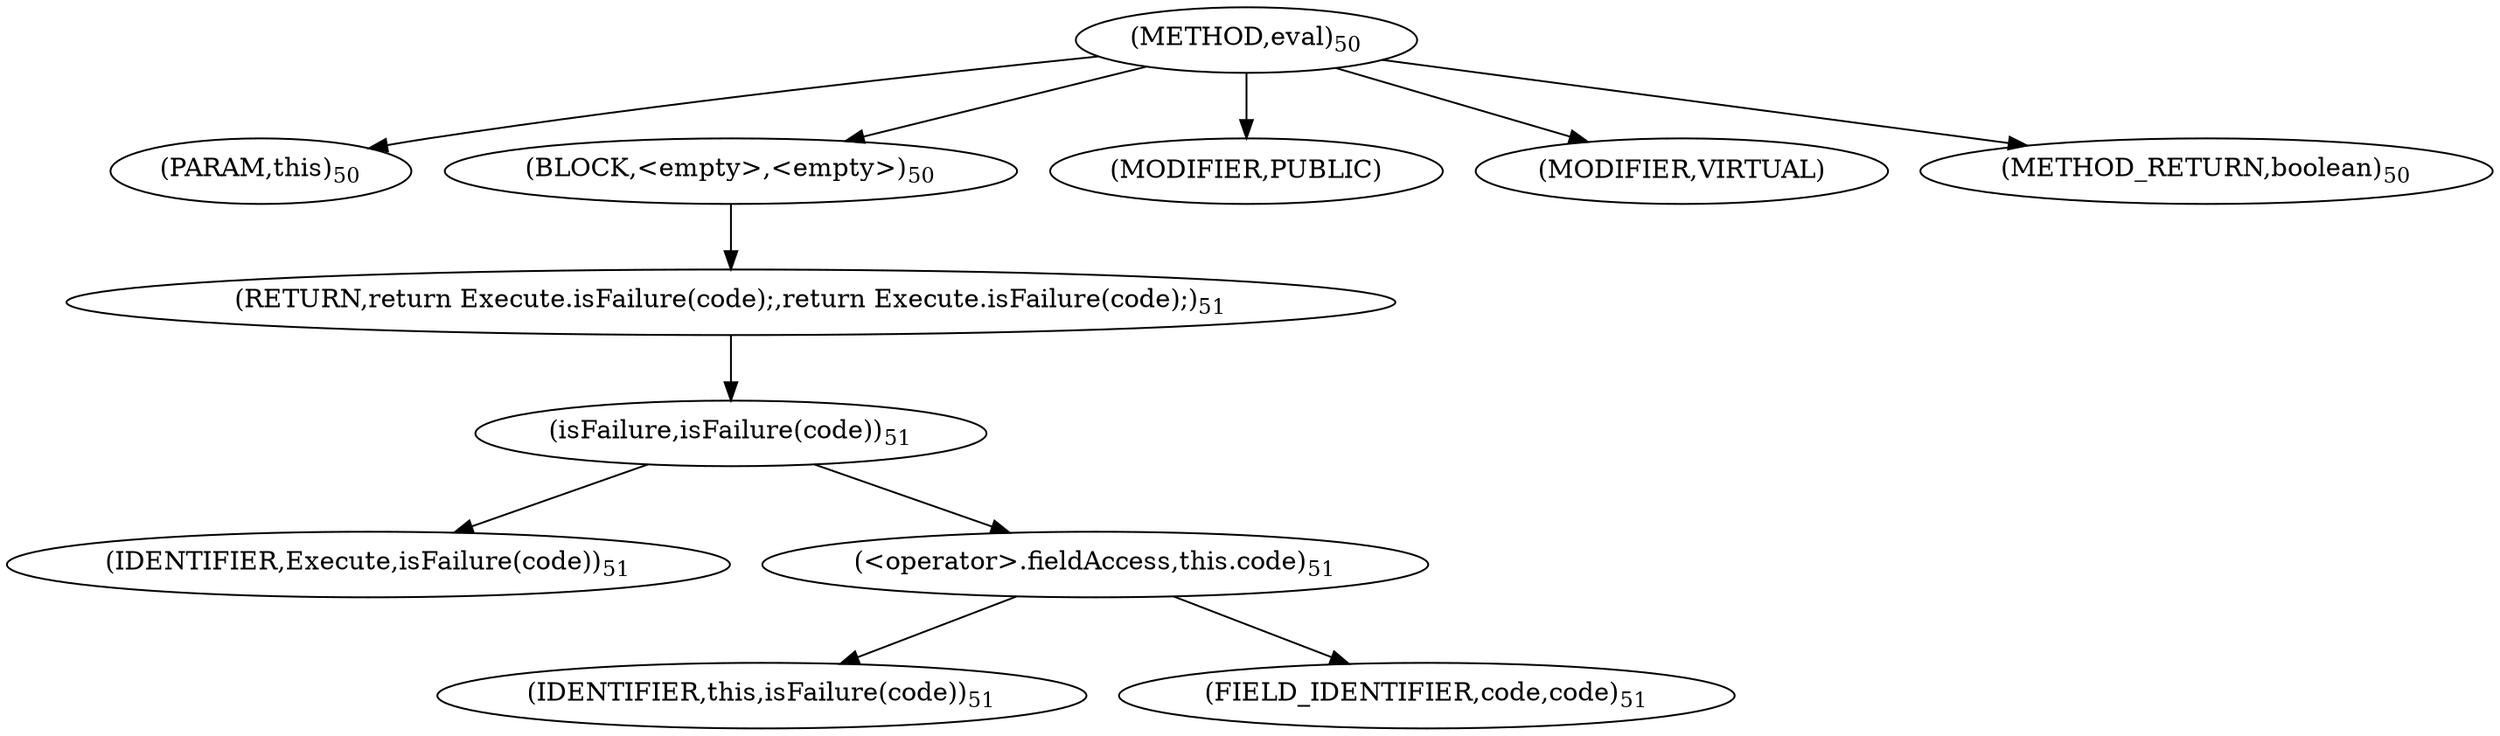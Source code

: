 digraph "eval" {  
"45" [label = <(METHOD,eval)<SUB>50</SUB>> ]
"46" [label = <(PARAM,this)<SUB>50</SUB>> ]
"47" [label = <(BLOCK,&lt;empty&gt;,&lt;empty&gt;)<SUB>50</SUB>> ]
"48" [label = <(RETURN,return Execute.isFailure(code);,return Execute.isFailure(code);)<SUB>51</SUB>> ]
"49" [label = <(isFailure,isFailure(code))<SUB>51</SUB>> ]
"50" [label = <(IDENTIFIER,Execute,isFailure(code))<SUB>51</SUB>> ]
"51" [label = <(&lt;operator&gt;.fieldAccess,this.code)<SUB>51</SUB>> ]
"52" [label = <(IDENTIFIER,this,isFailure(code))<SUB>51</SUB>> ]
"53" [label = <(FIELD_IDENTIFIER,code,code)<SUB>51</SUB>> ]
"54" [label = <(MODIFIER,PUBLIC)> ]
"55" [label = <(MODIFIER,VIRTUAL)> ]
"56" [label = <(METHOD_RETURN,boolean)<SUB>50</SUB>> ]
  "45" -> "46" 
  "45" -> "47" 
  "45" -> "54" 
  "45" -> "55" 
  "45" -> "56" 
  "47" -> "48" 
  "48" -> "49" 
  "49" -> "50" 
  "49" -> "51" 
  "51" -> "52" 
  "51" -> "53" 
}
